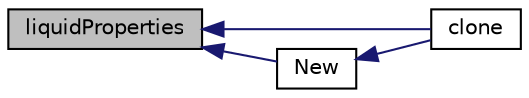 digraph "liquidProperties"
{
  bgcolor="transparent";
  edge [fontname="Helvetica",fontsize="10",labelfontname="Helvetica",labelfontsize="10"];
  node [fontname="Helvetica",fontsize="10",shape=record];
  rankdir="LR";
  Node1 [label="liquidProperties",height=0.2,width=0.4,color="black", fillcolor="grey75", style="filled", fontcolor="black"];
  Node1 -> Node2 [dir="back",color="midnightblue",fontsize="10",style="solid",fontname="Helvetica"];
  Node2 [label="clone",height=0.2,width=0.4,color="black",URL="$a01387.html#a78823eeb77c219ba0a995252c1eb5ebd",tooltip="Construct and return clone. "];
  Node1 -> Node3 [dir="back",color="midnightblue",fontsize="10",style="solid",fontname="Helvetica"];
  Node3 [label="New",height=0.2,width=0.4,color="black",URL="$a01387.html#a99c1cb8276d5bed55adc07f0464a7318",tooltip="Return a pointer to a new liquidProperties created from input. "];
  Node3 -> Node2 [dir="back",color="midnightblue",fontsize="10",style="solid",fontname="Helvetica"];
}
